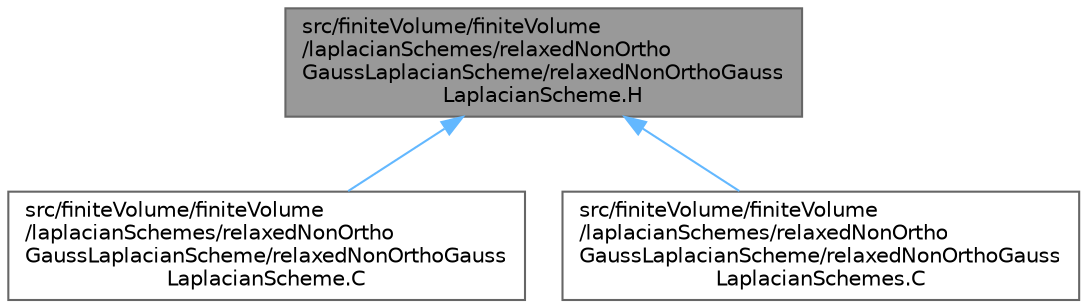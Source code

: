digraph "src/finiteVolume/finiteVolume/laplacianSchemes/relaxedNonOrthoGaussLaplacianScheme/relaxedNonOrthoGaussLaplacianScheme.H"
{
 // LATEX_PDF_SIZE
  bgcolor="transparent";
  edge [fontname=Helvetica,fontsize=10,labelfontname=Helvetica,labelfontsize=10];
  node [fontname=Helvetica,fontsize=10,shape=box,height=0.2,width=0.4];
  Node1 [id="Node000001",label="src/finiteVolume/finiteVolume\l/laplacianSchemes/relaxedNonOrtho\lGaussLaplacianScheme/relaxedNonOrthoGauss\lLaplacianScheme.H",height=0.2,width=0.4,color="gray40", fillcolor="grey60", style="filled", fontcolor="black",tooltip=" "];
  Node1 -> Node2 [id="edge1_Node000001_Node000002",dir="back",color="steelblue1",style="solid",tooltip=" "];
  Node2 [id="Node000002",label="src/finiteVolume/finiteVolume\l/laplacianSchemes/relaxedNonOrtho\lGaussLaplacianScheme/relaxedNonOrthoGauss\lLaplacianScheme.C",height=0.2,width=0.4,color="grey40", fillcolor="white", style="filled",URL="$relaxedNonOrthoGaussLaplacianScheme_8C.html",tooltip=" "];
  Node1 -> Node3 [id="edge2_Node000001_Node000003",dir="back",color="steelblue1",style="solid",tooltip=" "];
  Node3 [id="Node000003",label="src/finiteVolume/finiteVolume\l/laplacianSchemes/relaxedNonOrtho\lGaussLaplacianScheme/relaxedNonOrthoGauss\lLaplacianSchemes.C",height=0.2,width=0.4,color="grey40", fillcolor="white", style="filled",URL="$relaxedNonOrthoGaussLaplacianSchemes_8C.html",tooltip=" "];
}
